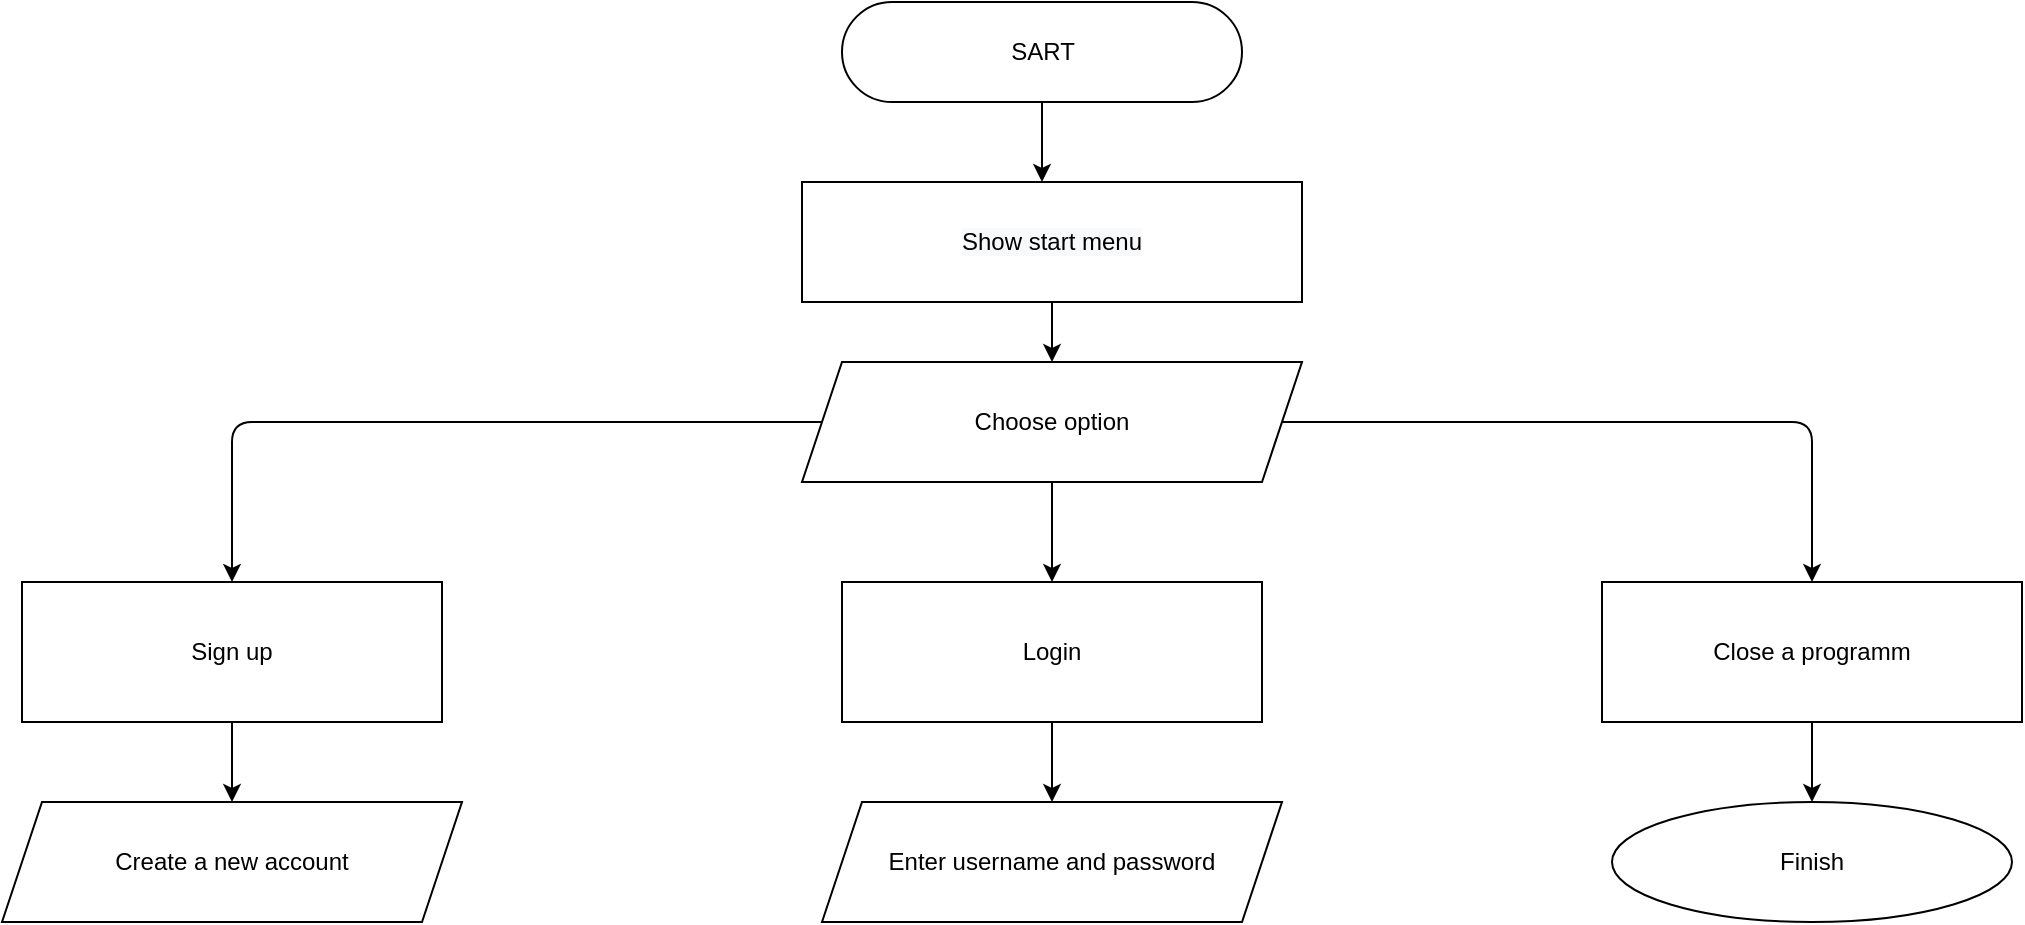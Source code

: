 <mxfile version="15.0.3" type="github">
  <diagram id="gmLFPseF1WjXxY96tJIX" name="Page-1">
    <mxGraphModel dx="1506" dy="1115" grid="1" gridSize="10" guides="1" tooltips="1" connect="1" arrows="1" fold="1" page="1" pageScale="1" pageWidth="1654" pageHeight="1169" math="0" shadow="0">
      <root>
        <mxCell id="0" />
        <mxCell id="1" parent="0" />
        <mxCell id="zsRRdfZjk0Dsm9g0y4IN-3" value="SART" style="html=1;dashed=0;whitespace=wrap;shape=mxgraph.dfd.start" parent="1" vertex="1">
          <mxGeometry x="740" y="40" width="200" height="50" as="geometry" />
        </mxCell>
        <mxCell id="QKt1bh4NS38TN98ipoRj-1" value="Finish" style="ellipse;whiteSpace=wrap;html=1;" parent="1" vertex="1">
          <mxGeometry x="1125" y="440" width="200" height="60" as="geometry" />
        </mxCell>
        <mxCell id="tQSmkxGg7PB6tpALM_Nv-2" value="" style="endArrow=classic;html=1;exitX=0.5;exitY=0.5;exitDx=0;exitDy=25;exitPerimeter=0;entryX=0.5;entryY=0;entryDx=0;entryDy=0;" edge="1" parent="1" source="zsRRdfZjk0Dsm9g0y4IN-3">
          <mxGeometry width="50" height="50" relative="1" as="geometry">
            <mxPoint x="800" y="590" as="sourcePoint" />
            <mxPoint x="840" y="130" as="targetPoint" />
          </mxGeometry>
        </mxCell>
        <mxCell id="tQSmkxGg7PB6tpALM_Nv-22" value="" style="edgeStyle=orthogonalEdgeStyle;rounded=0;orthogonalLoop=1;jettySize=auto;html=1;" edge="1" parent="1" source="tQSmkxGg7PB6tpALM_Nv-4" target="tQSmkxGg7PB6tpALM_Nv-5">
          <mxGeometry relative="1" as="geometry" />
        </mxCell>
        <mxCell id="tQSmkxGg7PB6tpALM_Nv-4" value="&#xa;&#xa;&lt;span style=&quot;color: rgb(0, 0, 0); font-family: helvetica; font-size: 12px; font-style: normal; font-weight: 400; letter-spacing: normal; text-align: center; text-indent: 0px; text-transform: none; word-spacing: 0px; background-color: rgb(248, 249, 250); display: inline; float: none;&quot;&gt;Show start menu&lt;/span&gt;&#xa;&#xa;" style="rounded=0;whiteSpace=wrap;html=1;" vertex="1" parent="1">
          <mxGeometry x="720" y="130" width="250" height="60" as="geometry" />
        </mxCell>
        <mxCell id="tQSmkxGg7PB6tpALM_Nv-5" value="Choose option" style="shape=parallelogram;perimeter=parallelogramPerimeter;whiteSpace=wrap;html=1;fixedSize=1;" vertex="1" parent="1">
          <mxGeometry x="720" y="220" width="250" height="60" as="geometry" />
        </mxCell>
        <mxCell id="tQSmkxGg7PB6tpALM_Nv-19" value="" style="edgeStyle=orthogonalEdgeStyle;rounded=0;orthogonalLoop=1;jettySize=auto;html=1;" edge="1" parent="1" source="tQSmkxGg7PB6tpALM_Nv-8" target="tQSmkxGg7PB6tpALM_Nv-14">
          <mxGeometry relative="1" as="geometry" />
        </mxCell>
        <mxCell id="tQSmkxGg7PB6tpALM_Nv-8" value="Sign up" style="rounded=0;whiteSpace=wrap;html=1;" vertex="1" parent="1">
          <mxGeometry x="330" y="330" width="210" height="70" as="geometry" />
        </mxCell>
        <mxCell id="tQSmkxGg7PB6tpALM_Nv-21" value="" style="edgeStyle=orthogonalEdgeStyle;rounded=0;orthogonalLoop=1;jettySize=auto;html=1;" edge="1" parent="1" source="tQSmkxGg7PB6tpALM_Nv-9" target="tQSmkxGg7PB6tpALM_Nv-20">
          <mxGeometry relative="1" as="geometry" />
        </mxCell>
        <mxCell id="tQSmkxGg7PB6tpALM_Nv-9" value="Login" style="rounded=0;whiteSpace=wrap;html=1;" vertex="1" parent="1">
          <mxGeometry x="740" y="330" width="210" height="70" as="geometry" />
        </mxCell>
        <mxCell id="tQSmkxGg7PB6tpALM_Nv-10" value="Close a programm" style="rounded=0;whiteSpace=wrap;html=1;" vertex="1" parent="1">
          <mxGeometry x="1120" y="330" width="210" height="70" as="geometry" />
        </mxCell>
        <mxCell id="tQSmkxGg7PB6tpALM_Nv-11" value="" style="endArrow=classic;html=1;entryX=0.5;entryY=0;entryDx=0;entryDy=0;exitX=1;exitY=0.5;exitDx=0;exitDy=0;" edge="1" parent="1" source="tQSmkxGg7PB6tpALM_Nv-5" target="tQSmkxGg7PB6tpALM_Nv-10">
          <mxGeometry width="50" height="50" relative="1" as="geometry">
            <mxPoint x="710" y="590" as="sourcePoint" />
            <mxPoint x="760" y="540" as="targetPoint" />
            <Array as="points">
              <mxPoint x="1225" y="250" />
            </Array>
          </mxGeometry>
        </mxCell>
        <mxCell id="tQSmkxGg7PB6tpALM_Nv-13" value="" style="endArrow=classic;html=1;exitX=0.5;exitY=1;exitDx=0;exitDy=0;" edge="1" parent="1" source="tQSmkxGg7PB6tpALM_Nv-10" target="QKt1bh4NS38TN98ipoRj-1">
          <mxGeometry width="50" height="50" relative="1" as="geometry">
            <mxPoint x="710" y="590" as="sourcePoint" />
            <mxPoint x="760" y="540" as="targetPoint" />
          </mxGeometry>
        </mxCell>
        <mxCell id="tQSmkxGg7PB6tpALM_Nv-14" value="Create a new account" style="shape=parallelogram;perimeter=parallelogramPerimeter;whiteSpace=wrap;html=1;fixedSize=1;" vertex="1" parent="1">
          <mxGeometry x="320" y="440" width="230" height="60" as="geometry" />
        </mxCell>
        <mxCell id="tQSmkxGg7PB6tpALM_Nv-16" value="" style="endArrow=classic;html=1;exitX=0.5;exitY=1;exitDx=0;exitDy=0;entryX=0.5;entryY=0;entryDx=0;entryDy=0;" edge="1" parent="1" source="tQSmkxGg7PB6tpALM_Nv-5" target="tQSmkxGg7PB6tpALM_Nv-9">
          <mxGeometry width="50" height="50" relative="1" as="geometry">
            <mxPoint x="710" y="590" as="sourcePoint" />
            <mxPoint x="760" y="540" as="targetPoint" />
          </mxGeometry>
        </mxCell>
        <mxCell id="tQSmkxGg7PB6tpALM_Nv-18" value="" style="endArrow=classic;html=1;entryX=0.5;entryY=0;entryDx=0;entryDy=0;exitX=0;exitY=0.5;exitDx=0;exitDy=0;" edge="1" parent="1" source="tQSmkxGg7PB6tpALM_Nv-5" target="tQSmkxGg7PB6tpALM_Nv-8">
          <mxGeometry width="50" height="50" relative="1" as="geometry">
            <mxPoint x="710" y="590" as="sourcePoint" />
            <mxPoint x="760" y="540" as="targetPoint" />
            <Array as="points">
              <mxPoint x="435" y="250" />
            </Array>
          </mxGeometry>
        </mxCell>
        <mxCell id="tQSmkxGg7PB6tpALM_Nv-20" value="Enter username and password" style="shape=parallelogram;perimeter=parallelogramPerimeter;whiteSpace=wrap;html=1;fixedSize=1;" vertex="1" parent="1">
          <mxGeometry x="730" y="440" width="230" height="60" as="geometry" />
        </mxCell>
      </root>
    </mxGraphModel>
  </diagram>
</mxfile>
